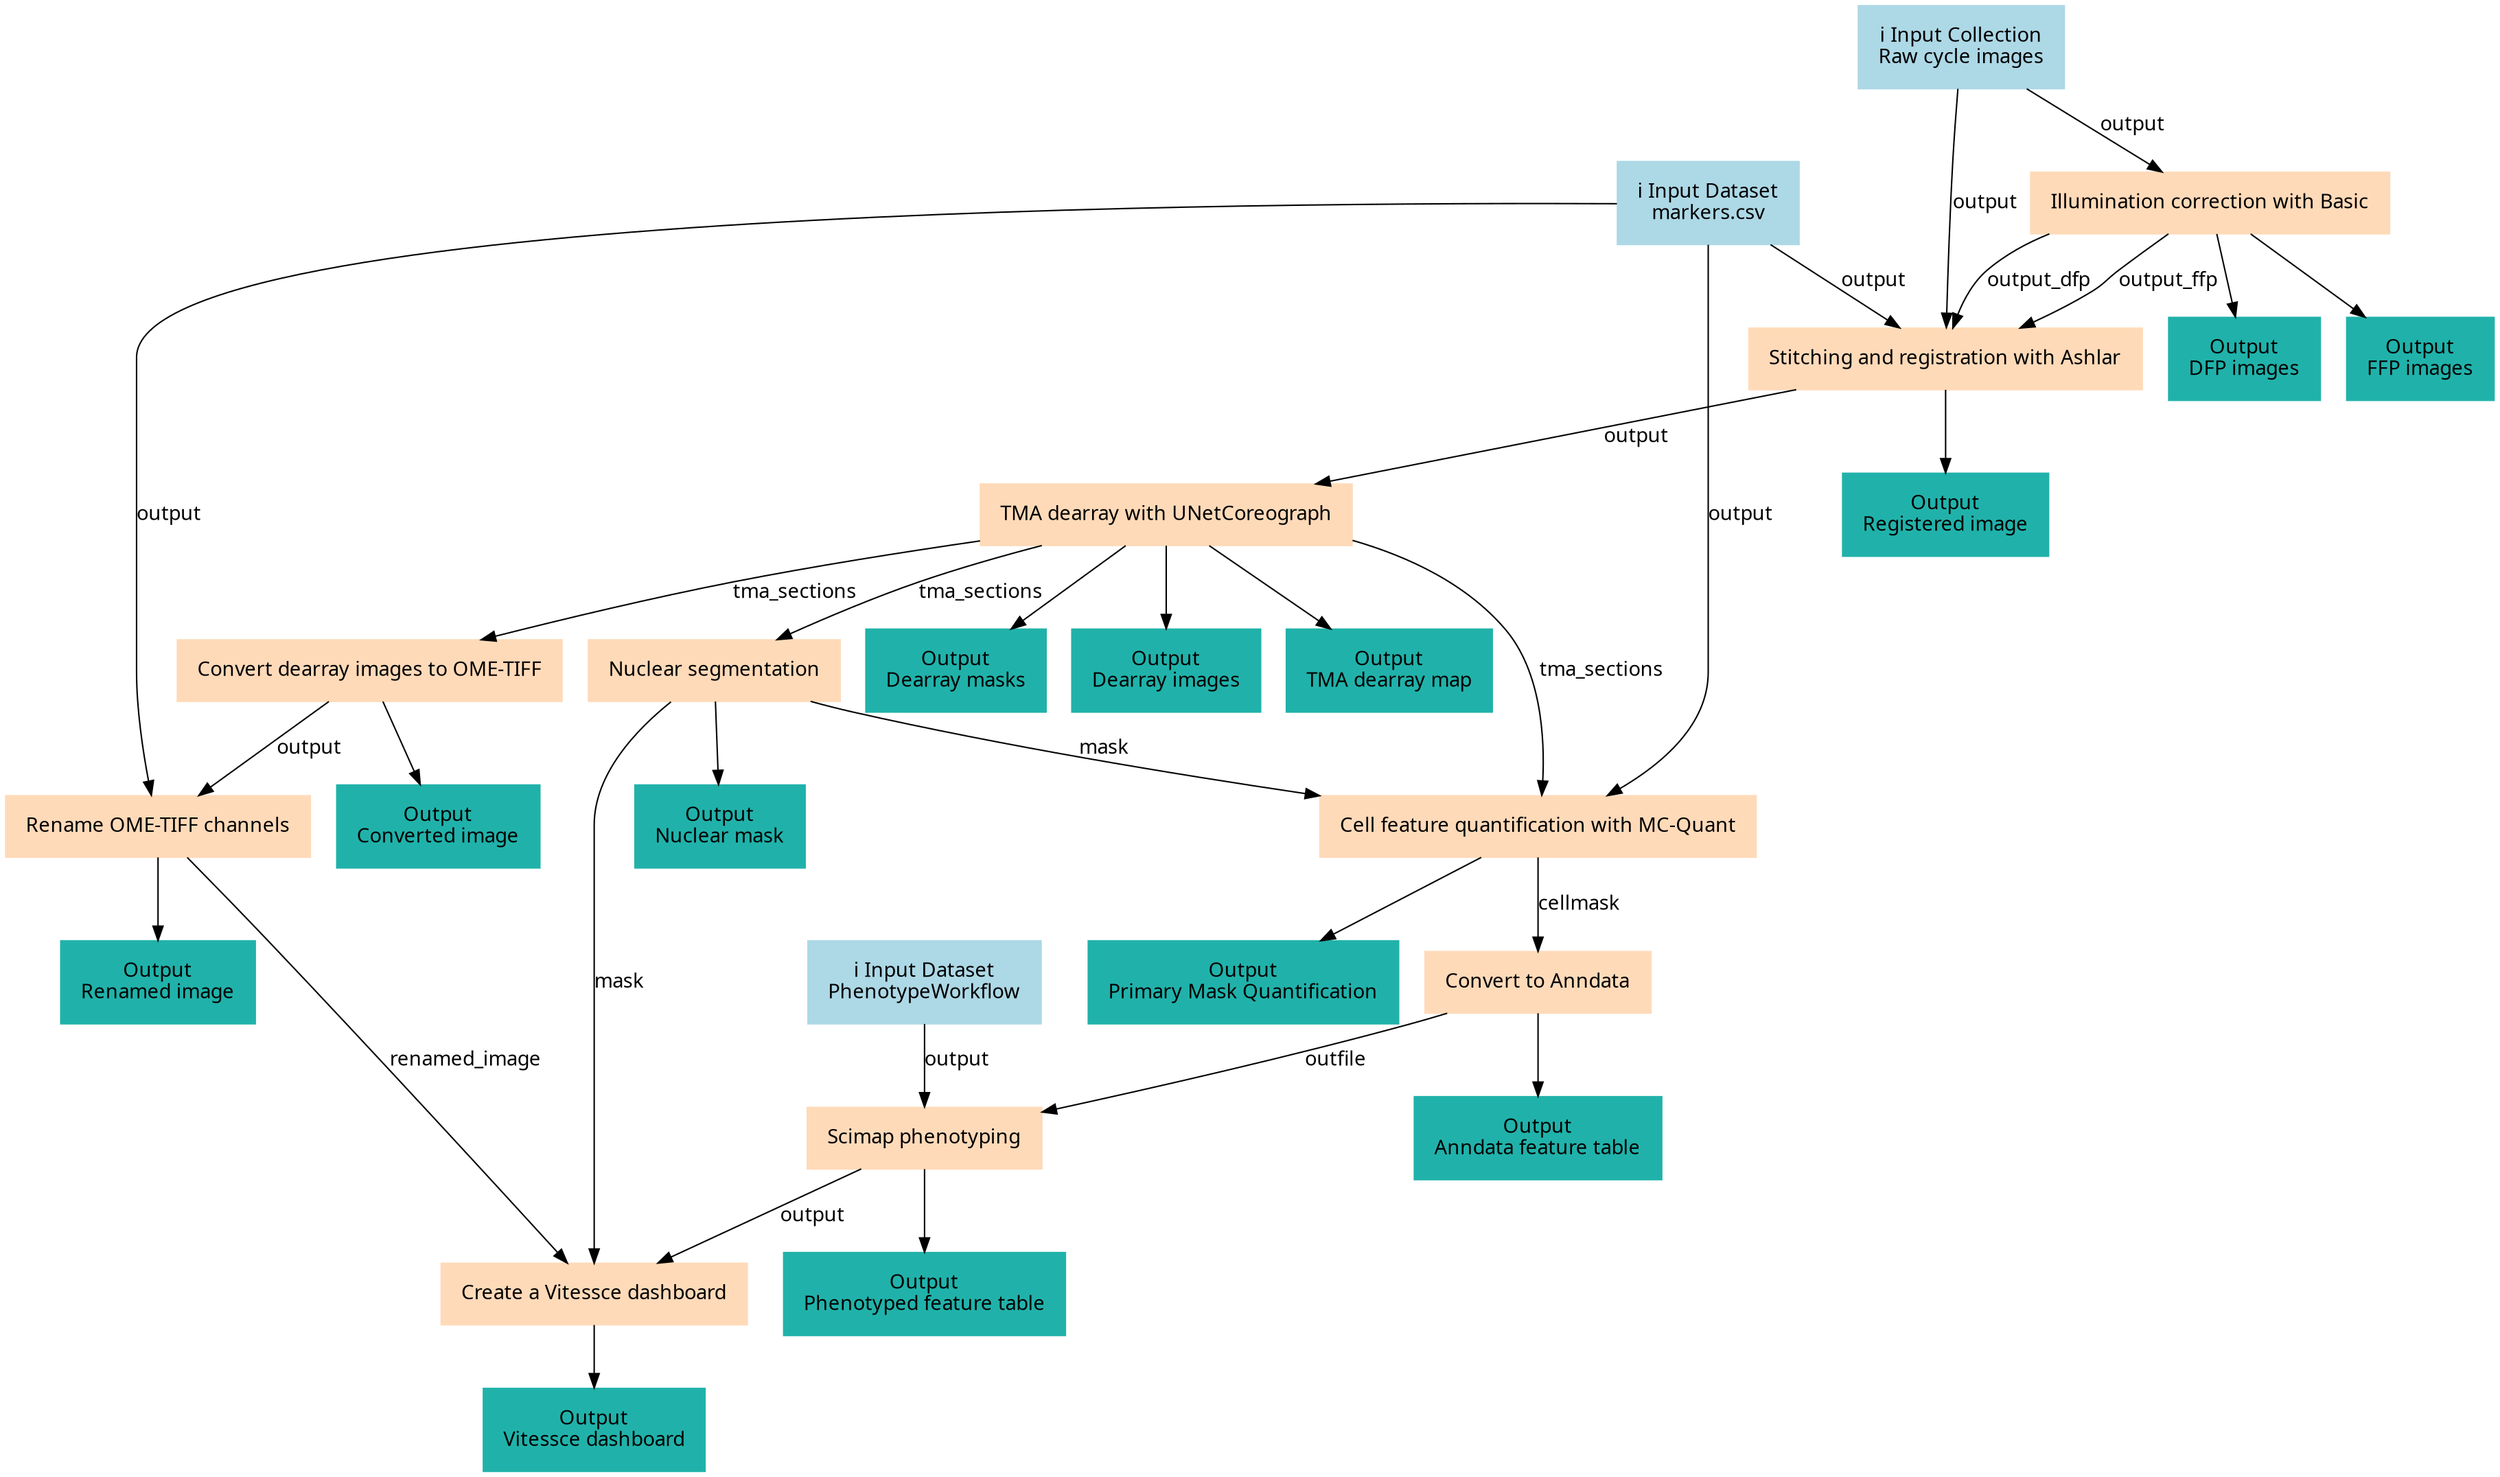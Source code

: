 digraph main {
  node [fontname="Atkinson Hyperlegible", shape=box, color=white,style=filled,color=peachpuff,margin="0.2,0.2"];
  edge [fontname="Atkinson Hyperlegible"];
  0[color=lightblue,label="ℹ️ Input Dataset\nmarkers.csv"]
  1[color=lightblue,label="ℹ️ Input Dataset\nPhenotypeWorkflow"]
  2[color=lightblue,label="ℹ️ Input Collection\nRaw cycle images"]
  3[label="Illumination correction with Basic"]
  2 -> 3 [label="output"]
  k8a05fb699e2b4fa4ab8c77d3241f7a86[color=lightseagreen,label="Output\nDFP images"]
  3 -> k8a05fb699e2b4fa4ab8c77d3241f7a86
  ka5432ed5980f4f0483a2b5514019b11b[color=lightseagreen,label="Output\nFFP images"]
  3 -> ka5432ed5980f4f0483a2b5514019b11b
  4[label="Stitching and registration with Ashlar"]
  3 -> 4 [label="output_dfp"]
  3 -> 4 [label="output_ffp"]
  2 -> 4 [label="output"]
  0 -> 4 [label="output"]
  k81f2c552cd844d48af14eb252550f35a[color=lightseagreen,label="Output\nRegistered image"]
  4 -> k81f2c552cd844d48af14eb252550f35a
  5[label="TMA dearray with UNetCoreograph"]
  4 -> 5 [label="output"]
  kd79b4449f87942a99c790e0a6df0fa79[color=lightseagreen,label="Output\nDearray images"]
  5 -> kd79b4449f87942a99c790e0a6df0fa79
  kc3ae2005725a487ca77a437636f3a296[color=lightseagreen,label="Output\nTMA dearray map"]
  5 -> kc3ae2005725a487ca77a437636f3a296
  k0ed3e92042ce457d9ebef0cd0baa1dea[color=lightseagreen,label="Output\nDearray masks"]
  5 -> k0ed3e92042ce457d9ebef0cd0baa1dea
  6[label="Nuclear segmentation"]
  5 -> 6 [label="tma_sections"]
  k65c32086b193440fb1a1e5731bda0820[color=lightseagreen,label="Output\nNuclear mask"]
  6 -> k65c32086b193440fb1a1e5731bda0820
  7[label="Convert dearray images to OME-TIFF"]
  5 -> 7 [label="tma_sections"]
  kd1c85ec41aea48ce88c3ede346d9b34f[color=lightseagreen,label="Output\nConverted image"]
  7 -> kd1c85ec41aea48ce88c3ede346d9b34f
  8[label="Cell feature quantification with MC-Quant"]
  0 -> 8 [label="output"]
  5 -> 8 [label="tma_sections"]
  6 -> 8 [label="mask"]
  ka277be13b5af4591b86ba8679f561677[color=lightseagreen,label="Output\nPrimary Mask Quantification"]
  8 -> ka277be13b5af4591b86ba8679f561677
  9[label="Rename OME-TIFF channels"]
  0 -> 9 [label="output"]
  7 -> 9 [label="output"]
  k0867cba20ac1413db6d0aba8b2dcbe0c[color=lightseagreen,label="Output\nRenamed image"]
  9 -> k0867cba20ac1413db6d0aba8b2dcbe0c
  10[label="Convert to Anndata"]
  8 -> 10 [label="cellmask"]
  ka10efe575e3646258ac8a4bd27b3ce7e[color=lightseagreen,label="Output\nAnndata feature table"]
  10 -> ka10efe575e3646258ac8a4bd27b3ce7e
  11[label="Scimap phenotyping"]
  10 -> 11 [label="outfile"]
  1 -> 11 [label="output"]
  k1711b39d79db401280b6abfae28439ae[color=lightseagreen,label="Output\nPhenotyped feature table"]
  11 -> k1711b39d79db401280b6abfae28439ae
  12[label="Create a Vitessce dashboard"]
  11 -> 12 [label="output"]
  9 -> 12 [label="renamed_image"]
  6 -> 12 [label="mask"]
  k9093603f8ee1424b8520c5f5d3e9dc3d[color=lightseagreen,label="Output\nVitessce dashboard"]
  12 -> k9093603f8ee1424b8520c5f5d3e9dc3d
}